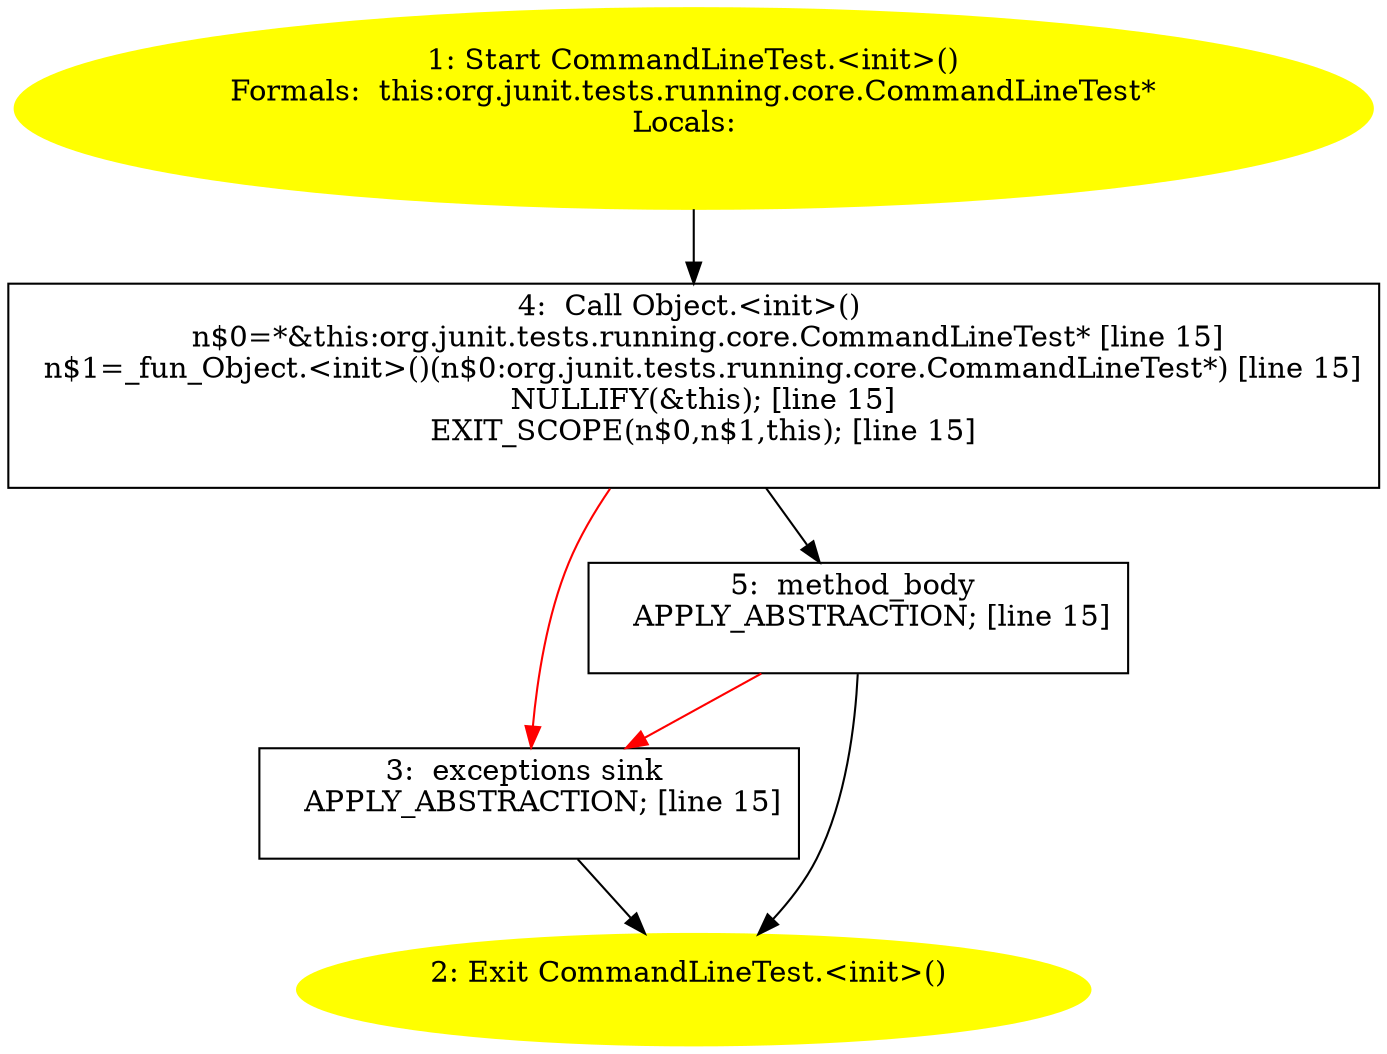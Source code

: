 /* @generated */
digraph cfg {
"org.junit.tests.running.core.CommandLineTest.<init>().364cce3603c3205bc1cc486f27583647_1" [label="1: Start CommandLineTest.<init>()\nFormals:  this:org.junit.tests.running.core.CommandLineTest*\nLocals:  \n  " color=yellow style=filled]
	

	 "org.junit.tests.running.core.CommandLineTest.<init>().364cce3603c3205bc1cc486f27583647_1" -> "org.junit.tests.running.core.CommandLineTest.<init>().364cce3603c3205bc1cc486f27583647_4" ;
"org.junit.tests.running.core.CommandLineTest.<init>().364cce3603c3205bc1cc486f27583647_2" [label="2: Exit CommandLineTest.<init>() \n  " color=yellow style=filled]
	

"org.junit.tests.running.core.CommandLineTest.<init>().364cce3603c3205bc1cc486f27583647_3" [label="3:  exceptions sink \n   APPLY_ABSTRACTION; [line 15]\n " shape="box"]
	

	 "org.junit.tests.running.core.CommandLineTest.<init>().364cce3603c3205bc1cc486f27583647_3" -> "org.junit.tests.running.core.CommandLineTest.<init>().364cce3603c3205bc1cc486f27583647_2" ;
"org.junit.tests.running.core.CommandLineTest.<init>().364cce3603c3205bc1cc486f27583647_4" [label="4:  Call Object.<init>() \n   n$0=*&this:org.junit.tests.running.core.CommandLineTest* [line 15]\n  n$1=_fun_Object.<init>()(n$0:org.junit.tests.running.core.CommandLineTest*) [line 15]\n  NULLIFY(&this); [line 15]\n  EXIT_SCOPE(n$0,n$1,this); [line 15]\n " shape="box"]
	

	 "org.junit.tests.running.core.CommandLineTest.<init>().364cce3603c3205bc1cc486f27583647_4" -> "org.junit.tests.running.core.CommandLineTest.<init>().364cce3603c3205bc1cc486f27583647_5" ;
	 "org.junit.tests.running.core.CommandLineTest.<init>().364cce3603c3205bc1cc486f27583647_4" -> "org.junit.tests.running.core.CommandLineTest.<init>().364cce3603c3205bc1cc486f27583647_3" [color="red" ];
"org.junit.tests.running.core.CommandLineTest.<init>().364cce3603c3205bc1cc486f27583647_5" [label="5:  method_body \n   APPLY_ABSTRACTION; [line 15]\n " shape="box"]
	

	 "org.junit.tests.running.core.CommandLineTest.<init>().364cce3603c3205bc1cc486f27583647_5" -> "org.junit.tests.running.core.CommandLineTest.<init>().364cce3603c3205bc1cc486f27583647_2" ;
	 "org.junit.tests.running.core.CommandLineTest.<init>().364cce3603c3205bc1cc486f27583647_5" -> "org.junit.tests.running.core.CommandLineTest.<init>().364cce3603c3205bc1cc486f27583647_3" [color="red" ];
}
